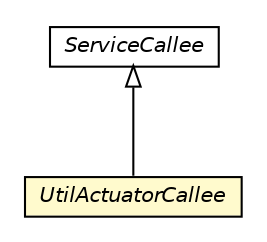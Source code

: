 #!/usr/local/bin/dot
#
# Class diagram 
# Generated by UMLGraph version R5_6-24-gf6e263 (http://www.umlgraph.org/)
#

digraph G {
	edge [fontname="Helvetica",fontsize=10,labelfontname="Helvetica",labelfontsize=10];
	node [fontname="Helvetica",fontsize=10,shape=plaintext];
	nodesep=0.25;
	ranksep=0.5;
	// org.universAAL.utilities.api.service.top.UtilActuatorCallee
	c2861 [label=<<table title="org.universAAL.utilities.api.service.top.UtilActuatorCallee" border="0" cellborder="1" cellspacing="0" cellpadding="2" port="p" bgcolor="lemonChiffon" href="./UtilActuatorCallee.html">
		<tr><td><table border="0" cellspacing="0" cellpadding="1">
<tr><td align="center" balign="center"><font face="Helvetica-Oblique"> UtilActuatorCallee </font></td></tr>
		</table></td></tr>
		</table>>, URL="./UtilActuatorCallee.html", fontname="Helvetica", fontcolor="black", fontsize=10.0];
	//org.universAAL.utilities.api.service.top.UtilActuatorCallee extends org.universAAL.middleware.service.ServiceCallee
	c2888:p -> c2861:p [dir=back,arrowtail=empty];
	// org.universAAL.middleware.service.ServiceCallee
	c2888 [label=<<table title="org.universAAL.middleware.service.ServiceCallee" border="0" cellborder="1" cellspacing="0" cellpadding="2" port="p" href="http://java.sun.com/j2se/1.4.2/docs/api/org/universAAL/middleware/service/ServiceCallee.html">
		<tr><td><table border="0" cellspacing="0" cellpadding="1">
<tr><td align="center" balign="center"><font face="Helvetica-Oblique"> ServiceCallee </font></td></tr>
		</table></td></tr>
		</table>>, URL="http://java.sun.com/j2se/1.4.2/docs/api/org/universAAL/middleware/service/ServiceCallee.html", fontname="Helvetica", fontcolor="black", fontsize=10.0];
}

